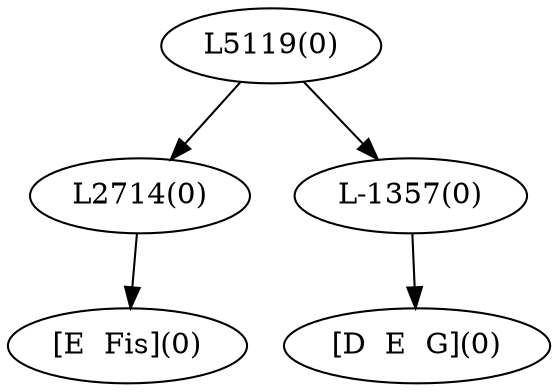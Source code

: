 digraph sample{
"L2714(0)"->"[E  Fis](0)"
"L-1357(0)"->"[D  E  G](0)"
"L5119(0)"->"L2714(0)"
"L5119(0)"->"L-1357(0)"
{rank = min; "L5119(0)"}
{rank = same; "L2714(0)"; "L-1357(0)";}
{rank = max; "[D  E  G](0)"; "[E  Fis](0)";}
}